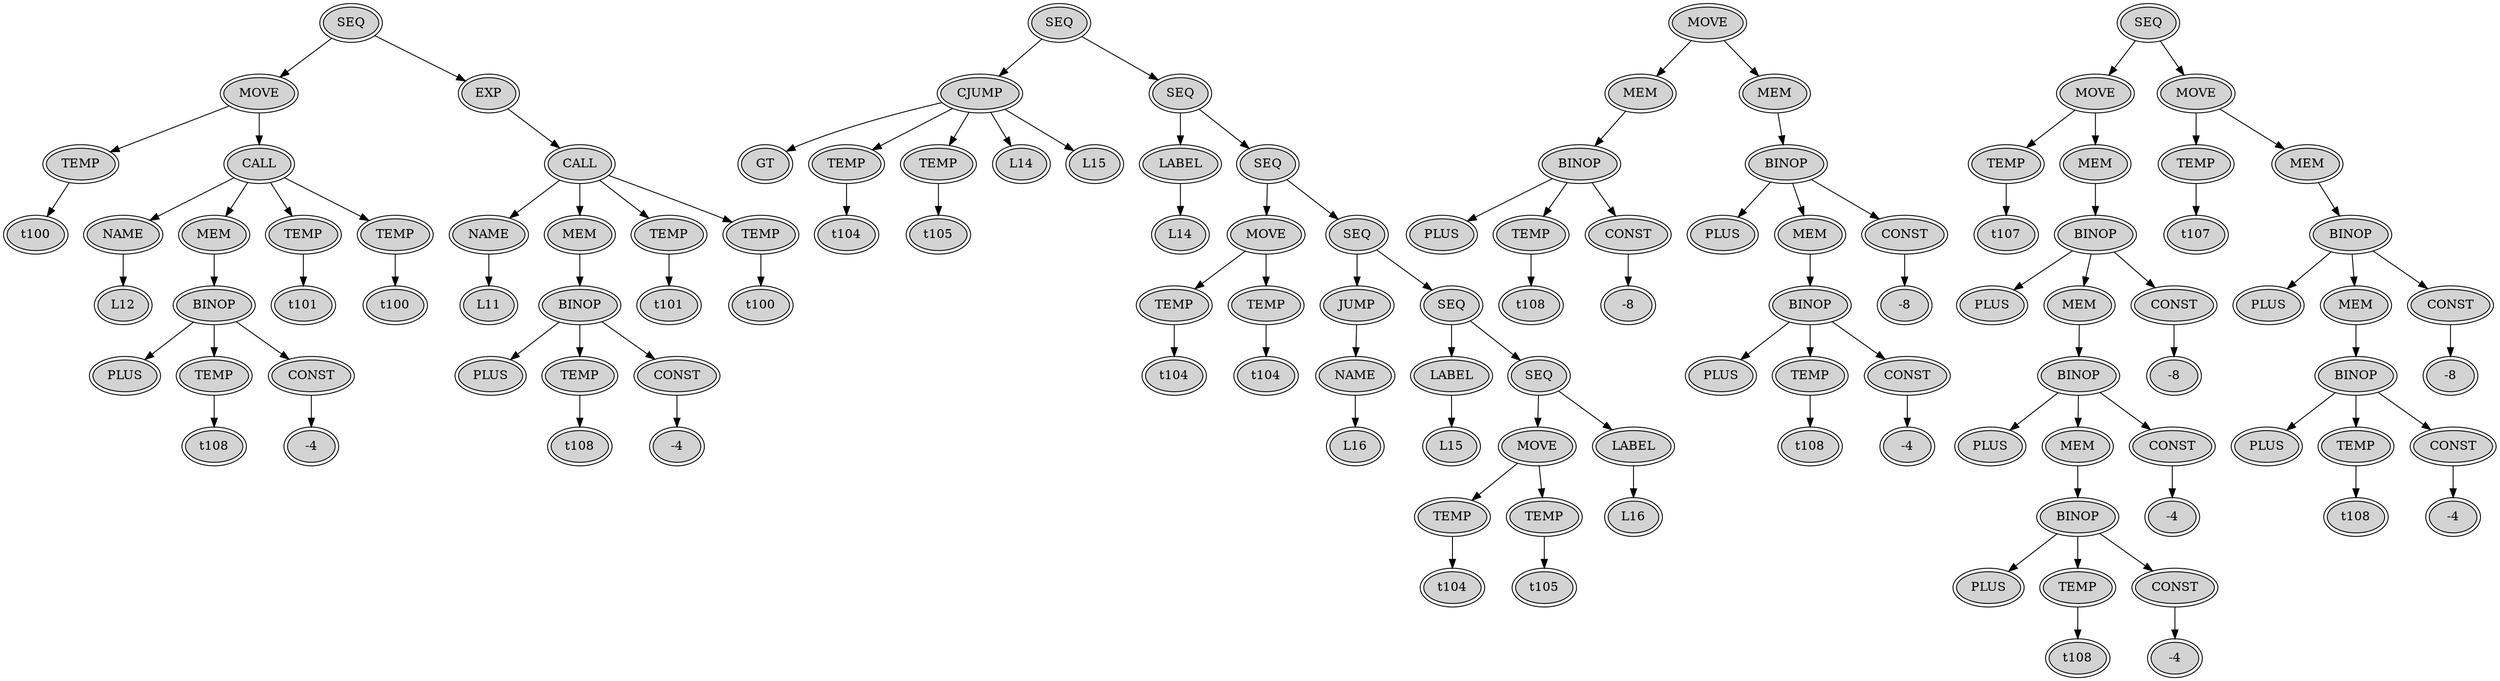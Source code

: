 digraph g {
node[peripheries=2, style=filled;]
node1->node2->node3->node4;
node3[label="TEMP"];
node4[label="t100"];
node2->node5->node6->node7;
node6[label="NAME"];
node7[label="L12"];
node5->node8->node9->node10;
node9->node11->node12;
node11[label="TEMP"];
node12[label="t108"];
node9->node13->node14;
node13[label="CONST"];
node14[label="-4"];
node9[label="BINOP"];
node10[label="PLUS"];
node8[label="MEM"];
node5->node15->node16;
node15[label="TEMP"];
node16[label="t101"];
node5->node17->node18;
node17[label="TEMP"];
node18[label="t100"];
node5[label="CALL"];
node2[label="MOVE"];
node1->node19->node20->node21->node22;
node21[label="NAME"];
node22[label="L11"];
node20->node23->node24->node25;
node24->node26->node27;
node26[label="TEMP"];
node27[label="t108"];
node24->node28->node29;
node28[label="CONST"];
node29[label="-4"];
node24[label="BINOP"];
node25[label="PLUS"];
node23[label="MEM"];
node20->node30->node31;
node30[label="TEMP"];
node31[label="t101"];
node20->node32->node33;
node32[label="TEMP"];
node33[label="t100"];
node20[label="CALL"];
node19[label="EXP"];
node1[label="SEQ"];
node34->node35->node36;
node35->node39->node40;
node39[label="TEMP"];
node40[label="t104"];
node35->node41->node42;
node41[label="TEMP"];
node42[label="t105"];
node35->node37;
node35->node38;
node35[label="CJUMP"];
node36[label="GT"];
node37[label="L14"];
node38[label="L15"];
node34->node43->node44->node45;
node44[label="LABEL"];
node45[label="L14"];
node43->node46->node47->node48->node49;
node48[label="TEMP"];
node49[label="t104"];
node47->node50->node51;
node50[label="TEMP"];
node51[label="t104"];
node47[label="MOVE"];
node46->node52->node53->node54->node55;
node54[label="NAME"];
node55[label="L16"];
node53[label="JUMP"];
node52->node56->node57->node58;
node57[label="LABEL"];
node58[label="L15"];
node56->node59->node60->node61->node62;
node61[label="TEMP"];
node62[label="t104"];
node60->node63->node64;
node63[label="TEMP"];
node64[label="t105"];
node60[label="MOVE"];
node59->node65->node66;
node65[label="LABEL"];
node66[label="L16"];
node59[label="SEQ"];
node56[label="SEQ"];
node52[label="SEQ"];
node46[label="SEQ"];
node43[label="SEQ"];
node34[label="SEQ"];
node67->node68->node69->node70;
node69->node71->node72;
node71[label="TEMP"];
node72[label="t108"];
node69->node73->node74;
node73[label="CONST"];
node74[label="-8"];
node69[label="BINOP"];
node70[label="PLUS"];
node68[label="MEM"];
node67->node75->node76->node77;
node76->node78->node79->node80;
node79->node81->node82;
node81[label="TEMP"];
node82[label="t108"];
node79->node83->node84;
node83[label="CONST"];
node84[label="-4"];
node79[label="BINOP"];
node80[label="PLUS"];
node78[label="MEM"];
node76->node85->node86;
node85[label="CONST"];
node86[label="-8"];
node76[label="BINOP"];
node77[label="PLUS"];
node75[label="MEM"];
node67[label="MOVE"];
node87->node88->node89->node90;
node89[label="TEMP"];
node90[label="t107"];
node88->node91->node92->node93;
node92->node94->node95->node96;
node95->node97->node98->node99;
node98->node100->node101;
node100[label="TEMP"];
node101[label="t108"];
node98->node102->node103;
node102[label="CONST"];
node103[label="-4"];
node98[label="BINOP"];
node99[label="PLUS"];
node97[label="MEM"];
node95->node104->node105;
node104[label="CONST"];
node105[label="-4"];
node95[label="BINOP"];
node96[label="PLUS"];
node94[label="MEM"];
node92->node106->node107;
node106[label="CONST"];
node107[label="-8"];
node92[label="BINOP"];
node93[label="PLUS"];
node91[label="MEM"];
node88[label="MOVE"];
node87->node108->node109->node110;
node109[label="TEMP"];
node110[label="t107"];
node108->node111->node112->node113;
node112->node114->node115->node116;
node115->node117->node118;
node117[label="TEMP"];
node118[label="t108"];
node115->node119->node120;
node119[label="CONST"];
node120[label="-4"];
node115[label="BINOP"];
node116[label="PLUS"];
node114[label="MEM"];
node112->node121->node122;
node121[label="CONST"];
node122[label="-8"];
node112[label="BINOP"];
node113[label="PLUS"];
node111[label="MEM"];
node108[label="MOVE"];
node87[label="SEQ"];
}